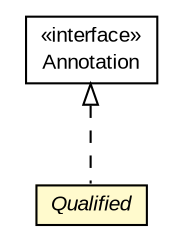 #!/usr/local/bin/dot
#
# Class diagram 
# Generated by UMLGraph version R5_6-24-gf6e263 (http://www.umlgraph.org/)
#

digraph G {
	edge [fontname="arial",fontsize=10,labelfontname="arial",labelfontsize=10];
	node [fontname="arial",fontsize=10,shape=plaintext];
	nodesep=0.25;
	ranksep=0.5;
	// net.trajano.app.Qualified
	c754 [label=<<table title="net.trajano.app.Qualified" border="0" cellborder="1" cellspacing="0" cellpadding="2" port="p" bgcolor="lemonChiffon" href="./Qualified.html">
		<tr><td><table border="0" cellspacing="0" cellpadding="1">
<tr><td align="center" balign="center"><font face="arial italic"> Qualified </font></td></tr>
		</table></td></tr>
		</table>>, URL="./Qualified.html", fontname="arial", fontcolor="black", fontsize=10.0];
	//net.trajano.app.Qualified implements java.lang.annotation.Annotation
	c772:p -> c754:p [dir=back,arrowtail=empty,style=dashed];
	// java.lang.annotation.Annotation
	c772 [label=<<table title="java.lang.annotation.Annotation" border="0" cellborder="1" cellspacing="0" cellpadding="2" port="p" href="http://java.sun.com/j2se/1.4.2/docs/api/java/lang/annotation/Annotation.html">
		<tr><td><table border="0" cellspacing="0" cellpadding="1">
<tr><td align="center" balign="center"> &#171;interface&#187; </td></tr>
<tr><td align="center" balign="center"> Annotation </td></tr>
		</table></td></tr>
		</table>>, URL="http://java.sun.com/j2se/1.4.2/docs/api/java/lang/annotation/Annotation.html", fontname="arial", fontcolor="black", fontsize=10.0];
}

